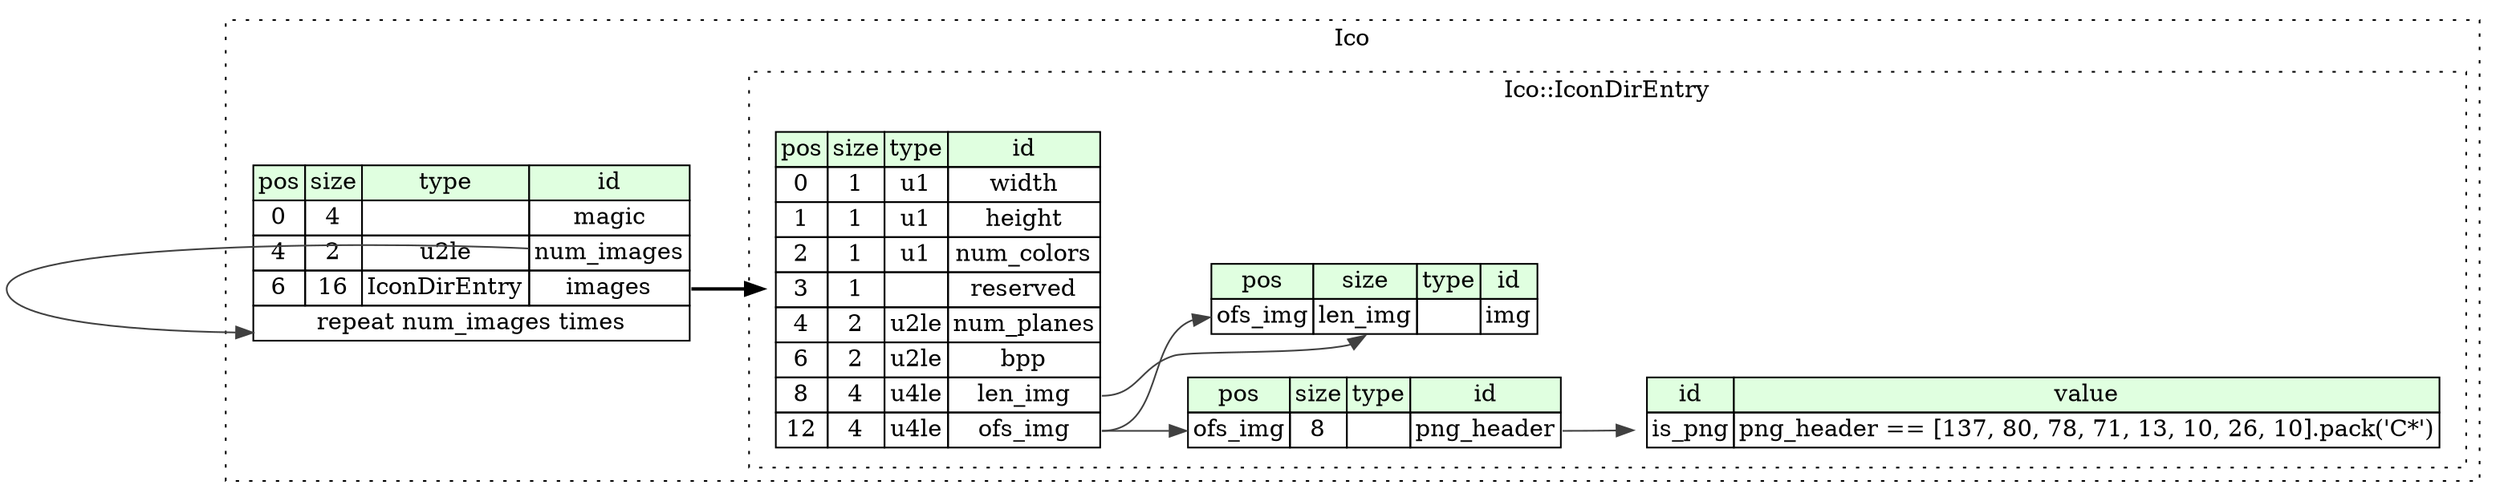 digraph {
	rankdir=LR;
	node [shape=plaintext];
	subgraph cluster__ico {
		label="Ico";
		graph[style=dotted];

		ico__seq [label=<<TABLE BORDER="0" CELLBORDER="1" CELLSPACING="0">
			<TR><TD BGCOLOR="#E0FFE0">pos</TD><TD BGCOLOR="#E0FFE0">size</TD><TD BGCOLOR="#E0FFE0">type</TD><TD BGCOLOR="#E0FFE0">id</TD></TR>
			<TR><TD PORT="magic_pos">0</TD><TD PORT="magic_size">4</TD><TD></TD><TD PORT="magic_type">magic</TD></TR>
			<TR><TD PORT="num_images_pos">4</TD><TD PORT="num_images_size">2</TD><TD>u2le</TD><TD PORT="num_images_type">num_images</TD></TR>
			<TR><TD PORT="images_pos">6</TD><TD PORT="images_size">16</TD><TD>IconDirEntry</TD><TD PORT="images_type">images</TD></TR>
			<TR><TD COLSPAN="4" PORT="images__repeat">repeat num_images times</TD></TR>
		</TABLE>>];
		subgraph cluster__icon_dir_entry {
			label="Ico::IconDirEntry";
			graph[style=dotted];

			icon_dir_entry__seq [label=<<TABLE BORDER="0" CELLBORDER="1" CELLSPACING="0">
				<TR><TD BGCOLOR="#E0FFE0">pos</TD><TD BGCOLOR="#E0FFE0">size</TD><TD BGCOLOR="#E0FFE0">type</TD><TD BGCOLOR="#E0FFE0">id</TD></TR>
				<TR><TD PORT="width_pos">0</TD><TD PORT="width_size">1</TD><TD>u1</TD><TD PORT="width_type">width</TD></TR>
				<TR><TD PORT="height_pos">1</TD><TD PORT="height_size">1</TD><TD>u1</TD><TD PORT="height_type">height</TD></TR>
				<TR><TD PORT="num_colors_pos">2</TD><TD PORT="num_colors_size">1</TD><TD>u1</TD><TD PORT="num_colors_type">num_colors</TD></TR>
				<TR><TD PORT="reserved_pos">3</TD><TD PORT="reserved_size">1</TD><TD></TD><TD PORT="reserved_type">reserved</TD></TR>
				<TR><TD PORT="num_planes_pos">4</TD><TD PORT="num_planes_size">2</TD><TD>u2le</TD><TD PORT="num_planes_type">num_planes</TD></TR>
				<TR><TD PORT="bpp_pos">6</TD><TD PORT="bpp_size">2</TD><TD>u2le</TD><TD PORT="bpp_type">bpp</TD></TR>
				<TR><TD PORT="len_img_pos">8</TD><TD PORT="len_img_size">4</TD><TD>u4le</TD><TD PORT="len_img_type">len_img</TD></TR>
				<TR><TD PORT="ofs_img_pos">12</TD><TD PORT="ofs_img_size">4</TD><TD>u4le</TD><TD PORT="ofs_img_type">ofs_img</TD></TR>
			</TABLE>>];
			icon_dir_entry__inst__img [label=<<TABLE BORDER="0" CELLBORDER="1" CELLSPACING="0">
				<TR><TD BGCOLOR="#E0FFE0">pos</TD><TD BGCOLOR="#E0FFE0">size</TD><TD BGCOLOR="#E0FFE0">type</TD><TD BGCOLOR="#E0FFE0">id</TD></TR>
				<TR><TD PORT="img_pos">ofs_img</TD><TD PORT="img_size">len_img</TD><TD></TD><TD PORT="img_type">img</TD></TR>
			</TABLE>>];
			icon_dir_entry__inst__png_header [label=<<TABLE BORDER="0" CELLBORDER="1" CELLSPACING="0">
				<TR><TD BGCOLOR="#E0FFE0">pos</TD><TD BGCOLOR="#E0FFE0">size</TD><TD BGCOLOR="#E0FFE0">type</TD><TD BGCOLOR="#E0FFE0">id</TD></TR>
				<TR><TD PORT="png_header_pos">ofs_img</TD><TD PORT="png_header_size">8</TD><TD></TD><TD PORT="png_header_type">png_header</TD></TR>
			</TABLE>>];
			icon_dir_entry__inst__is_png [label=<<TABLE BORDER="0" CELLBORDER="1" CELLSPACING="0">
				<TR><TD BGCOLOR="#E0FFE0">id</TD><TD BGCOLOR="#E0FFE0">value</TD></TR>
				<TR><TD>is_png</TD><TD>png_header == [137, 80, 78, 71, 13, 10, 26, 10].pack('C*')</TD></TR>
			</TABLE>>];
		}
	}
	ico__seq:images_type -> icon_dir_entry__seq [style=bold];
	ico__seq:num_images_type -> ico__seq:images__repeat [color="#404040"];
	icon_dir_entry__seq:ofs_img_type -> icon_dir_entry__inst__img:img_pos [color="#404040"];
	icon_dir_entry__seq:len_img_type -> icon_dir_entry__inst__img:img_size [color="#404040"];
	icon_dir_entry__seq:ofs_img_type -> icon_dir_entry__inst__png_header:png_header_pos [color="#404040"];
	icon_dir_entry__inst__png_header:png_header_type -> icon_dir_entry__inst__is_png [color="#404040"];
}
